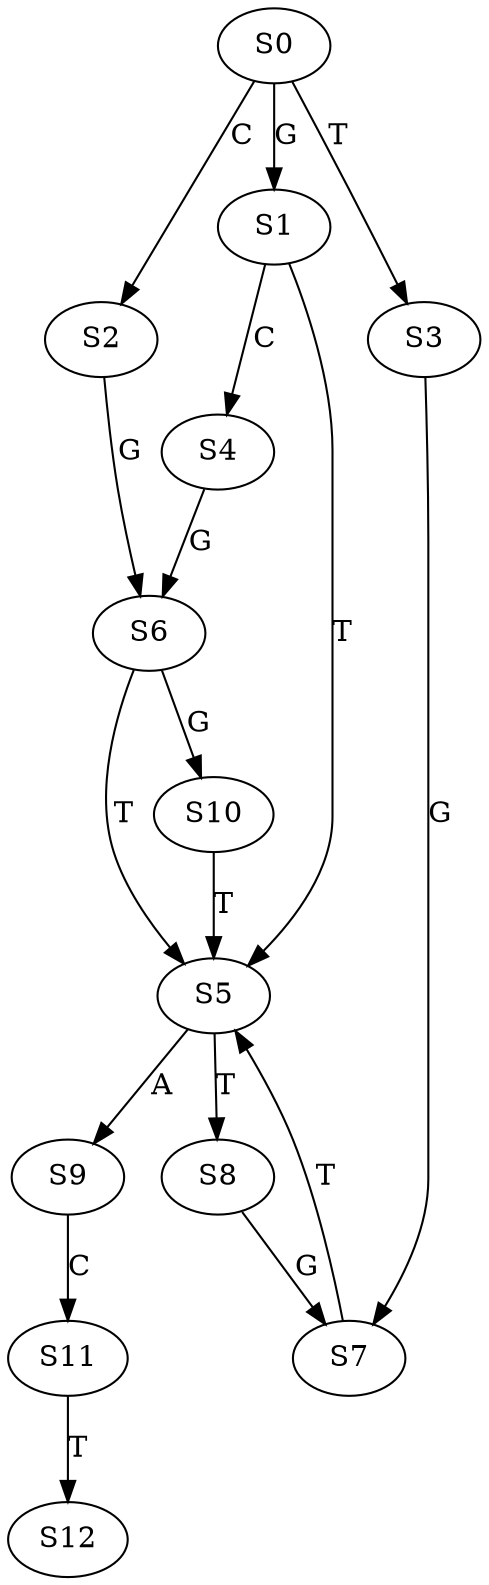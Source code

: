 strict digraph  {
	S0 -> S1 [ label = G ];
	S0 -> S2 [ label = C ];
	S0 -> S3 [ label = T ];
	S1 -> S4 [ label = C ];
	S1 -> S5 [ label = T ];
	S2 -> S6 [ label = G ];
	S3 -> S7 [ label = G ];
	S4 -> S6 [ label = G ];
	S5 -> S8 [ label = T ];
	S5 -> S9 [ label = A ];
	S6 -> S5 [ label = T ];
	S6 -> S10 [ label = G ];
	S7 -> S5 [ label = T ];
	S8 -> S7 [ label = G ];
	S9 -> S11 [ label = C ];
	S10 -> S5 [ label = T ];
	S11 -> S12 [ label = T ];
}
